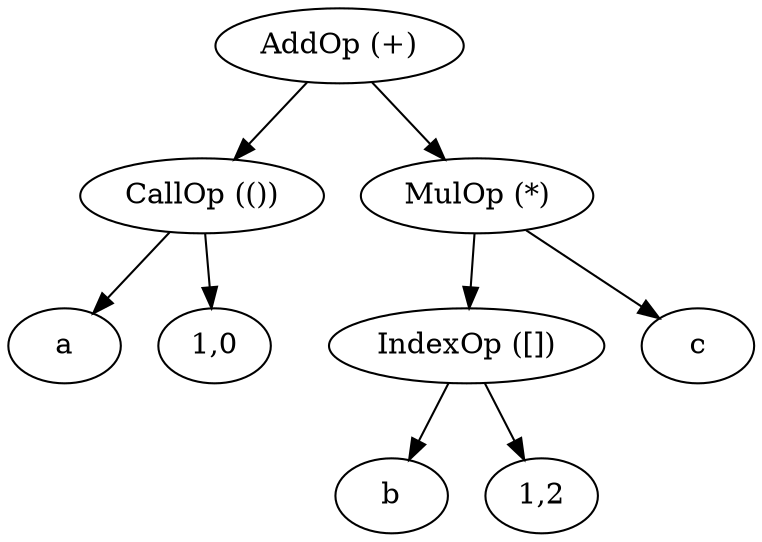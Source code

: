 digraph expr {
plus[label="AddOp (+)"]
call[label="CallOp (())"]
mult[label="MulOp (*)"]
a[label="a"]
p1[label="1,0"]
get[label="IndexOp ([])"]
c[label="c"]
b[label="b"]
p2[label="1,2"]

plus->call->a
call->p1
plus->mult->get->b
get->p2
mult->c

}